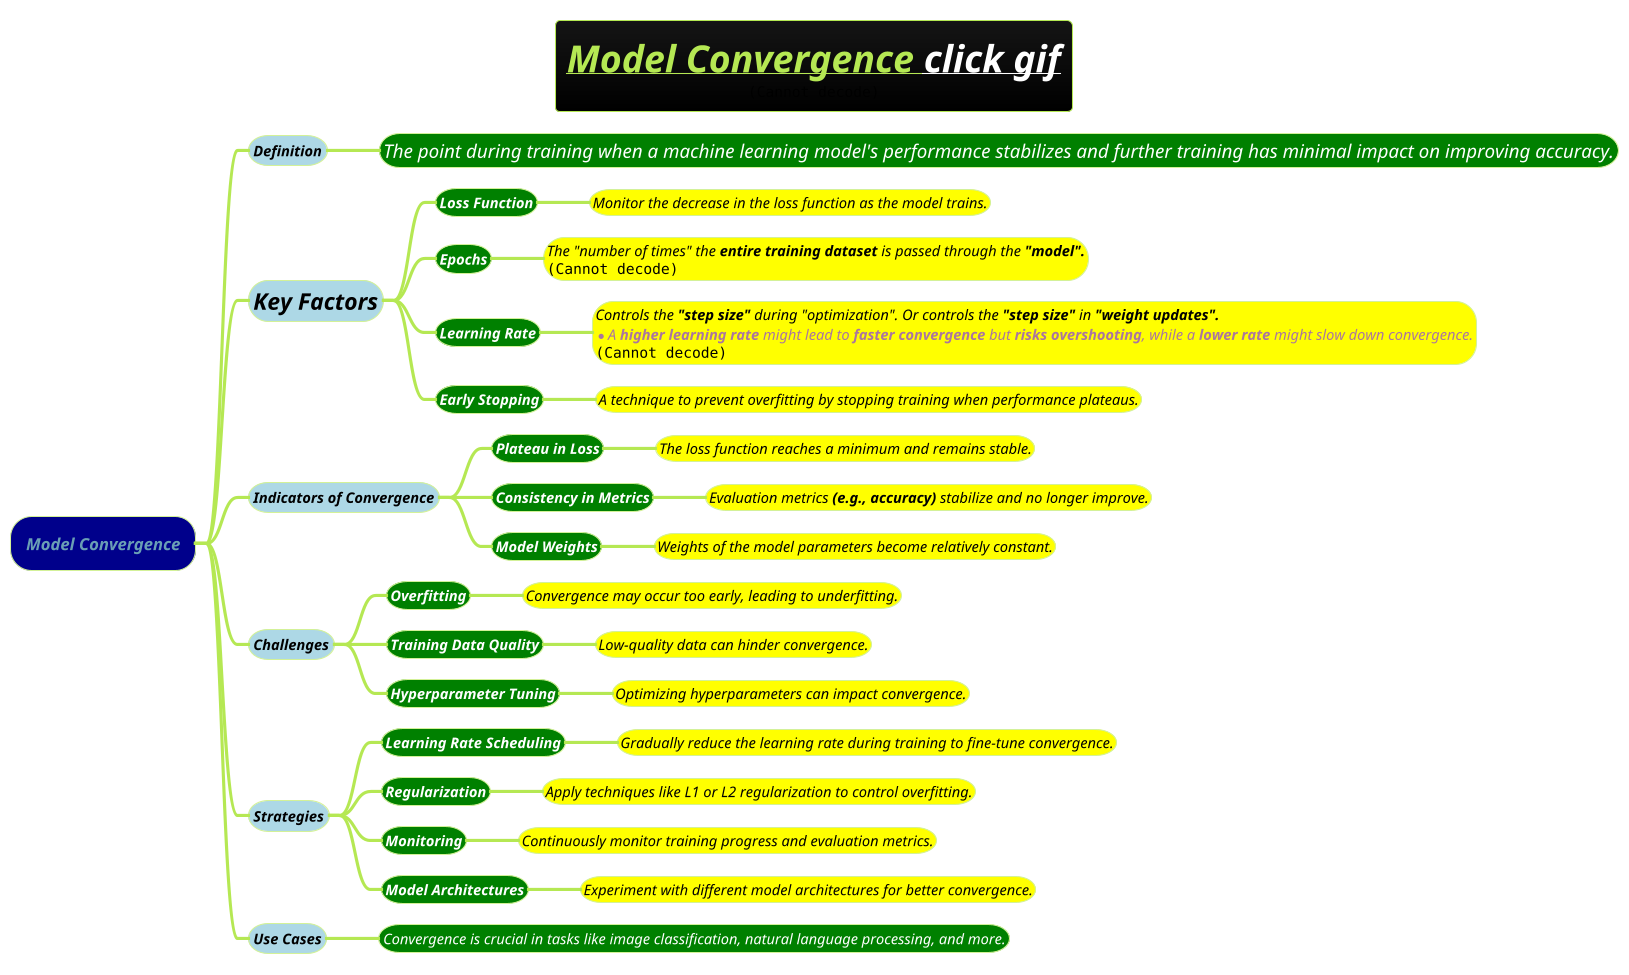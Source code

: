 @startmindmap
title =<i><b><u>Model Convergence [[gif/convergence-divergence.adoc click gif]]\n<img:images/img_1.png>


!theme hacker


*[#darkblue] <i>Model Convergence
**[#lightblue] <color #black><i><size:14>Definition
***[#green] <color #white><i><size:18>The point during training when a machine learning model's performance stabilizes and further training has minimal impact on improving accuracy.
**[#lightblue] <color #black><i><size:22>Key Factors
***[#green] <color #white><b><i><size:14>Loss Function
****[#yellow] <color #black><i><size:14>Monitor the decrease in the loss function as the model trains.
***[#green] <color #white><b><i><size:14>Epochs
****[#yellow] <color #black><i><size:14>The "number of times" the **entire training dataset** is passed through the <b>"model".\n<img:3-deep-learning-DL/images/img_12.png>
***[#green] <color #white><b><i><size:14>Learning Rate
****[#yellow] <color #black><i><size:14>Controls the **"step size"** during "optimization". Or controls the **"step size"** in <b>"weight updates". \n*<i><size:14>A **higher learning rate** might lead to **faster convergence** but **risks overshooting**, while a **lower rate** might slow down convergence.\n<img:3-deep-learning-DL/images/img_18.png>
***[#green] <color #white><b><i><size:14>Early Stopping
****[#yellow] <color #black><i><size:14>A technique to prevent overfitting by stopping training when performance plateaus.
**[#lightblue] <color #black><i><size:14>Indicators of Convergence
***[#green] <color #white><b><i><size:14>Plateau in Loss
****[#yellow] <color #black><i><size:14>The loss function reaches a minimum and remains stable.
***[#green] <color #white><b><i><size:14>Consistency in Metrics
****[#yellow] <color #black><i><size:14>Evaluation metrics **(e.g., accuracy)** stabilize and no longer improve.
***[#green] <color #white><b><i><size:14>Model Weights
****[#yellow] <color #black><i><size:14>Weights of the model parameters become relatively constant.
**[#lightblue] <color #black><i><size:14>Challenges
***[#green] <color #white><b><i><size:14>Overfitting
****[#yellow] <color #black><i><size:14>Convergence may occur too early, leading to underfitting.
***[#green] <color #white><b><i><size:14>Training Data Quality
****[#yellow] <color #black><i><size:14>Low-quality data can hinder convergence.
***[#green] <color #white><b><i><size:14>Hyperparameter Tuning
****[#yellow] <color #black><i><size:14>Optimizing hyperparameters can impact convergence.
**[#lightblue] <color #black><i><size:14>Strategies
***[#green] <color #white><b><i><size:14>Learning Rate Scheduling
****[#yellow] <color #black><i><size:14>Gradually reduce the learning rate during training to fine-tune convergence.
***[#green] <color #white><b><i><size:14>Regularization
****[#yellow] <color #black><i><size:14>Apply techniques like L1 or L2 regularization to control overfitting.
***[#green] <color #white><b><i><size:14>Monitoring
****[#yellow] <color #black><i><size:14>Continuously monitor training progress and evaluation metrics.
***[#green] <color #white><b><i><size:14>Model Architectures
****[#yellow] <color #black><i><size:14>Experiment with different model architectures for better convergence.
**[#lightblue] <color #black><i><size:14>Use Cases
***[#green] <color #white><i><size:14>Convergence is crucial in tasks like image classification, natural language processing, and more.
@endmindmap
